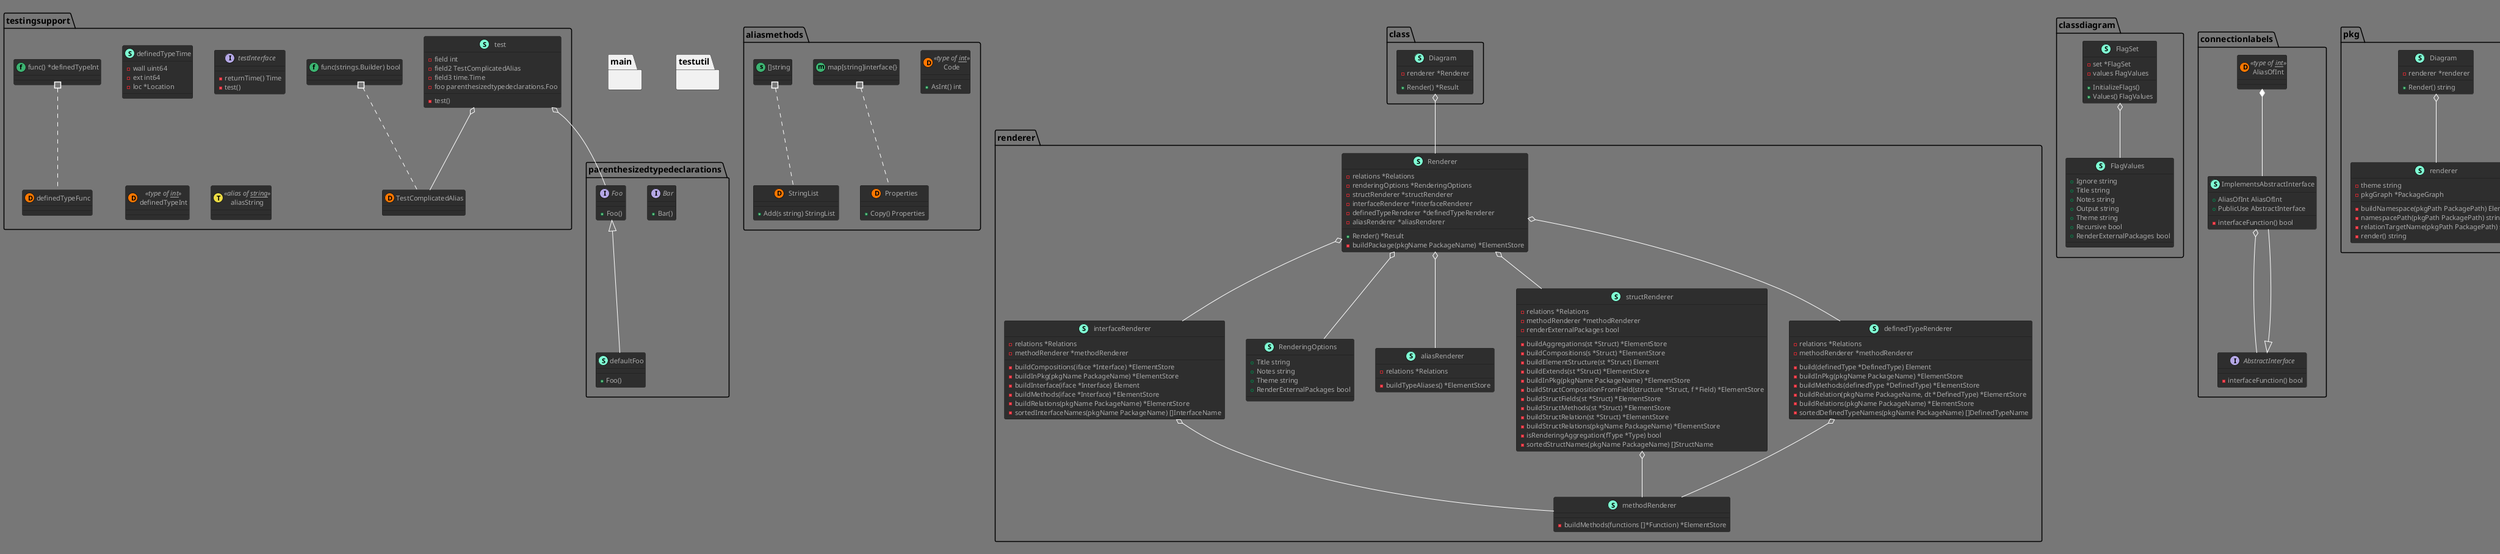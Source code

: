 @startuml
!theme reddress-darkorange
skinparam class {
    attributeIconSize 8
}
namespace aliasmethods {
    class "Code"  << (D,  ff7700ff) type of __int__ >> {
        + AsInt() int
    }
    class "Properties"  << (D,  ff7700ff)  >> {
        + Copy() Properties
    }
    class "StringList"  << (D,  ff7700ff)  >> {
        + Add(s string) StringList
    }
}
namespace aliasmethods {
    class "map[string]interface{}" as mapstringinterface << (m,  3cb371ff)  >> {
    }
}
"aliasmethods.mapstringinterface" #.. "aliasmethods.Properties"
namespace aliasmethods {
    class "[]string" as string << (s,  3cb371ff)  >> {
    }
}
"aliasmethods.string" #.. "aliasmethods.StringList"
namespace class {
    class "Diagram"  << (S,  7fffd4ff)  >> {
        - renderer *Renderer
        + Render() *Result
    }
}
"class.Diagram" o-- "renderer.Renderer"
namespace classdiagram {
    class "FlagSet"  << (S,  7fffd4ff)  >> {
        - set *FlagSet
        - values FlagValues
        + InitializeFlags() 
        + Values() FlagValues
    }
    class "FlagValues"  << (S,  7fffd4ff)  >> {
        + Ignore string
        + Title string
        + Notes string
        + Output string
        + Theme string
        + Recursive bool
        + RenderExternalPackages bool
    }
}
"classdiagram.FlagSet" o-- "classdiagram.FlagValues"
namespace connectionlabels {
    class "ImplementsAbstractInterface"  << (S,  7fffd4ff)  >> {
        + AliasOfInt AliasOfInt
        + PublicUse AbstractInterface
        - interfaceFunction() bool
    }
    interface AbstractInterface {
        - interfaceFunction() bool
    }
    class "AliasOfInt"  << (D,  ff7700ff) type of __int__ >> {
    }
}
"connectionlabels.AliasOfInt" *-- "connectionlabels.ImplementsAbstractInterface"
"connectionlabels.AbstractInterface" <|-- "connectionlabels.ImplementsAbstractInterface"
"connectionlabels.ImplementsAbstractInterface" o-- "connectionlabels.AbstractInterface"
namespace main {
}
namespace parenthesizedtypedeclarations {
    class "defaultFoo"  << (S,  7fffd4ff)  >> {
        + Foo() 
    }
    interface Bar {
        + Bar() 
    }
    interface Foo {
        + Foo() 
    }
}
"parenthesizedtypedeclarations.Foo" <|-- "parenthesizedtypedeclarations.defaultFoo"
namespace pkg {
    class "Diagram"  << (S,  7fffd4ff)  >> {
        - renderer *renderer
        + Render() string
    }
    class "renderer"  << (S,  7fffd4ff)  >> {
        - theme string
        - pkgGraph *PackageGraph
        - buildNamespace(pkgPath PackagePath) Element
        - namespacePath(pkgPath PackagePath) string
        - relationTargetName(pkgPath PackagePath) string
        - render() string
    }
}
"pkg.Diagram" o-- "pkg.renderer"
namespace pkgdiagram {
    class "FlagSet"  << (S,  7fffd4ff)  >> {
        - set *FlagSet
        - values FlagValues
        + InitializeFlags() 
        + Values() FlagValues
    }
    class "FlagValues"  << (S,  7fffd4ff)  >> {
        + Ignore string
        + Output string
        + Theme string
        + Recursive bool
    }
}
"pkgdiagram.FlagSet" o-- "pkgdiagram.FlagValues"
namespace plantuml {
    class "ClassOptions"  << (S,  7fffd4ff)  >> {
        + As string
        + Spot Spot
        + Stereotype Stereotype
    }
    class "Color"  << (S,  7fffd4ff)  >> {
        - r uint8
        - g uint8
        - b uint8
        - a uint8
        + HexRGBA() string
    }
    class "ElementStore"  << (S,  7fffd4ff)  >> {
        - elements []Element
        + Add(es []Element) 
        + AsSlice() []Element
        + Merge(es *ElementStore) *ElementStore
    }
    class "LineStringBuilder"  << (S,  7fffd4ff)  >> {
        + Builder strings.Builder
        + WriteLineWithDepth(depth int, str string) 
    }
    class "NamespaceOptions"  << (S,  7fffd4ff)  >> {
        + As string
    }
    class "Param"  << (S,  7fffd4ff)  >> {
        + Name string
        + Type string
        - toString() string
    }
    class "RelationTarget"  << (S,  7fffd4ff)  >> {
        + Namespace string
        + Name string
        + String() string
    }
    class "Result"  << (S,  7fffd4ff)  >> {
        - builder *LineStringBuilder
        + String() string
    }
    class "ReturnValue"  << (S,  7fffd4ff)  >> {
        + Name string
        + Type string
        - toString() string
    }
    class "Spot"  << (S,  7fffd4ff)  >> {
        + Name rune
        + Color *Color
        - build() string
    }
    class "class"  << (S,  7fffd4ff)  >> {
        - name string
        - elements []Element
        - as string
        - stereotype Stereotype
        - spot Spot
        + Write(builder *LineStringBuilder, indent int) 
        - buildStereotype() string
    }
    class "field"  << (S,  7fffd4ff)  >> {
        - accessModifier AccessModifier
        - name string
        - typ string
        + Write(builder *LineStringBuilder, indent int) 
    }
    class "iface"  << (S,  7fffd4ff)  >> {
        - name string
        - elements []Element
        + Write(builder *LineStringBuilder, indent int) 
    }
    class "legend"  << (S,  7fffd4ff)  >> {
        - note string
        + Write(builder *LineStringBuilder, indent int) 
    }
    class "method"  << (S,  7fffd4ff)  >> {
        - accessModifier AccessModifier
        - name string
        - parameters Params
        - returnValues ReturnValues
        + Write(builder *LineStringBuilder, indent int) 
        - buildParameters() string
        - buildReturnValues() string
    }
    class "relation"  << (S,  7fffd4ff)  >> {
        - from RelationTarget
        - to RelationTarget
        - relationType RelationType
        + Write(builder *LineStringBuilder, indent int) 
        - buildRelationType() string
    }
    class "theme"  << (S,  7fffd4ff)  >> {
        - val string
        + Write(builder *LineStringBuilder, indent int) 
        - themeAdjustment(builder *LineStringBuilder, indent int) 
    }
    class "title"  << (S,  7fffd4ff)  >> {
        - val string
        + Write(builder *LineStringBuilder, indent int) 
    }
    interface Element {
        + Write(builder *LineStringBuilder, indent int) 
    }
    class "AccessModifier"  << (D,  ff7700ff) type of __int__ >> {
        - toString() string
    }
    class "Params"  << (D,  ff7700ff)  >> {
        - toString() string
    }
    class "RelationType"  << (D,  ff7700ff) type of __int__ >> {
    }
    class "ReturnValues"  << (D,  ff7700ff)  >> {
        - toString() string
    }
    class "Stereotype"  << (D,  ff7700ff) type of __string__ >> {
        - build() string
    }
}
"plantuml.ClassOptions" o-- "plantuml.Spot"
"plantuml.ClassOptions" o-- "plantuml.Stereotype"
"plantuml.ElementStore" o-- "plantuml.Element"
"strings.Builder" *-- "plantuml.LineStringBuilder"
"plantuml.Result" o-- "plantuml.LineStringBuilder"
"plantuml.Spot" o-- "plantuml.Color"
"plantuml.Element" <|-- "plantuml.class"
"plantuml.class" o-- "plantuml.Element"
"plantuml.class" o-- "plantuml.Spot"
"plantuml.class" o-- "plantuml.Stereotype"
"plantuml.Element" <|-- "plantuml.field"
"plantuml.field" o-- "plantuml.AccessModifier"
"plantuml.Element" <|-- "plantuml.iface"
"plantuml.iface" o-- "plantuml.Element"
"plantuml.Element" <|-- "plantuml.legend"
"plantuml.Element" <|-- "plantuml.method"
"plantuml.method" o-- "plantuml.AccessModifier"
"plantuml.method" o-- "plantuml.Params"
"plantuml.method" o-- "plantuml.ReturnValues"
"plantuml.Element" <|-- "plantuml.relation"
"plantuml.relation" o-- "plantuml.RelationTarget"
"plantuml.relation" o-- "plantuml.RelationTarget"
"plantuml.relation" o-- "plantuml.RelationType"
"plantuml.Element" <|-- "plantuml.theme"
"plantuml.Element" <|-- "plantuml.title"
namespace plantuml {
    class "[]Param" as Param << (s,  3cb371ff)  >> {
    }
}
"plantuml.Param" #.. "plantuml.Params"
namespace plantuml {
    class "[]ReturnValue" as ReturnValue << (s,  3cb371ff)  >> {
    }
}
"plantuml.ReturnValue" #.. "plantuml.ReturnValues"
namespace renderer {
    class "Renderer"  << (S,  7fffd4ff)  >> {
        - relations *Relations
        - renderingOptions *RenderingOptions
        - structRenderer *structRenderer
        - interfaceRenderer *interfaceRenderer
        - definedTypeRenderer *definedTypeRenderer
        - aliasRenderer *aliasRenderer
        + Render() *Result
        - buildPackage(pkgName PackageName) *ElementStore
    }
    class "RenderingOptions"  << (S,  7fffd4ff)  >> {
        + Title string
        + Notes string
        + Theme string
        + RenderExternalPackages bool
    }
    class "aliasRenderer"  << (S,  7fffd4ff)  >> {
        - relations *Relations
        - buildTypeAliases() *ElementStore
    }
    class "definedTypeRenderer"  << (S,  7fffd4ff)  >> {
        - relations *Relations
        - methodRenderer *methodRenderer
        - build(definedType *DefinedType) Element
        - buildInPkg(pkgName PackageName) *ElementStore
        - buildMethods(definedType *DefinedType) *ElementStore
        - buildRelation(pkgName PackageName, dt *DefinedType) *ElementStore
        - buildRelations(pkgName PackageName) *ElementStore
        - sortedDefinedTypeNames(pkgName PackageName) []DefinedTypeName
    }
    class "interfaceRenderer"  << (S,  7fffd4ff)  >> {
        - relations *Relations
        - methodRenderer *methodRenderer
        - buildCompositions(iface *Interface) *ElementStore
        - buildInPkg(pkgName PackageName) *ElementStore
        - buildInterface(iface *Interface) Element
        - buildMethods(iface *Interface) *ElementStore
        - buildRelations(pkgName PackageName) *ElementStore
        - sortedInterfaceNames(pkgName PackageName) []InterfaceName
    }
    class "methodRenderer"  << (S,  7fffd4ff)  >> {
        - buildMethods(functions []*Function) *ElementStore
    }
    class "structRenderer"  << (S,  7fffd4ff)  >> {
        - relations *Relations
        - methodRenderer *methodRenderer
        - renderExternalPackages bool
        - buildAggregations(st *Struct) *ElementStore
        - buildCompositions(s *Struct) *ElementStore
        - buildElementStructure(st *Struct) Element
        - buildExtends(st *Struct) *ElementStore
        - buildInPkg(pkgName PackageName) *ElementStore
        - buildStructCompositionFromField(structure *Struct, f *Field) *ElementStore
        - buildStructFields(st *Struct) *ElementStore
        - buildStructMethods(st *Struct) *ElementStore
        - buildStructRelation(st *Struct) *ElementStore
        - buildStructRelations(pkgName PackageName) *ElementStore
        - isRenderingAggregation(fType *Type) bool
        - sortedStructNames(pkgName PackageName) []StructName
    }
}
"renderer.Renderer" o-- "renderer.RenderingOptions"
"renderer.Renderer" o-- "renderer.aliasRenderer"
"renderer.Renderer" o-- "renderer.definedTypeRenderer"
"renderer.Renderer" o-- "renderer.interfaceRenderer"
"renderer.Renderer" o-- "renderer.structRenderer"
"renderer.definedTypeRenderer" o-- "renderer.methodRenderer"
"renderer.interfaceRenderer" o-- "renderer.methodRenderer"
"renderer.structRenderer" o-- "renderer.methodRenderer"
namespace renderingoptions {
    class "Test"  << (S,  7fffd4ff)  >> {
        - integer int
        - function() 
    }
}
namespace subfolder {
    interface TestInterfaceAsField {
    }
    interface test2 {
        - test() 
    }
}
"subfolder.TestInterfaceAsField" *-- "subfolder.test2"
namespace subfolder2 {
    class "Subfolder2"  << (S,  7fffd4ff)  >> {
        + SubfolderFunction(b bool, i int) bool
    }
}
"subfolder3.SubfolderInterface" <|-- "subfolder2.Subfolder2"
namespace subfolder3 {
    interface SubfolderInterface {
        + SubfolderFunction(bool, int) bool
    }
}
namespace testingsupport {
    class "definedTypeTime"  << (S,  7fffd4ff)  >> {
        - wall uint64
        - ext int64
        - loc *Location
    }
    class "test"  << (S,  7fffd4ff)  >> {
        - field int
        - field2 TestComplicatedAlias
        - field3 time.Time
        - foo parenthesizedtypedeclarations.Foo
        - test() 
    }
    interface testInterface {
        - returnTime() Time
        - test() 
    }
    class "TestComplicatedAlias"  << (D,  ff7700ff)  >> {
    }
    class "definedTypeFunc"  << (D,  ff7700ff)  >> {
    }
    class "definedTypeInt"  << (D,  ff7700ff) type of __int__ >> {
    }
}
"testingsupport.test" o-- "parenthesizedtypedeclarations.Foo"
"testingsupport.test" o-- "testingsupport.TestComplicatedAlias"
namespace testingsupport {
    class "func(strings.Builder) bool" as funcstringsBuilderbool << (f,  3cb371ff)  >> {
    }
}
"testingsupport.funcstringsBuilderbool" #.. "testingsupport.TestComplicatedAlias"
namespace testingsupport {
    class "func() *definedTypeInt" as func*definedTypeInt << (f,  3cb371ff)  >> {
    }
}
"testingsupport.func*definedTypeInt" #.. "testingsupport.definedTypeFunc"
namespace testutil {
}
namespace testingsupport {
    class "aliasString"  << (T,  eddc44ff) alias of __string__ >> {
    }
}
@enduml
